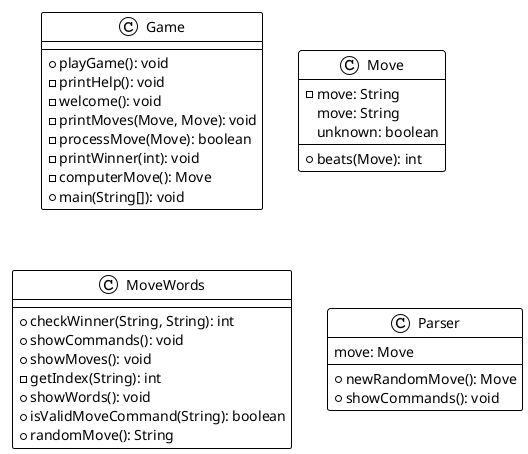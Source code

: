 @startuml

!theme plain
top to bottom direction
skinparam linetype ortho

class Game {
  + playGame(): void
  - printHelp(): void
  - welcome(): void
  - printMoves(Move, Move): void
  - processMove(Move): boolean
  - printWinner(int): void
  - computerMove(): Move
  + main(String[]): void
}
class Move {
  - move: String
  + beats(Move): int
   move: String
   unknown: boolean
}
class MoveWords {
  + checkWinner(String, String): int
  + showCommands(): void
  + showMoves(): void
  - getIndex(String): int
  + showWords(): void
  + isValidMoveCommand(String): boolean
  + randomMove(): String
}
class Parser {
  + newRandomMove(): Move
  + showCommands(): void
   move: Move
}

@enduml
